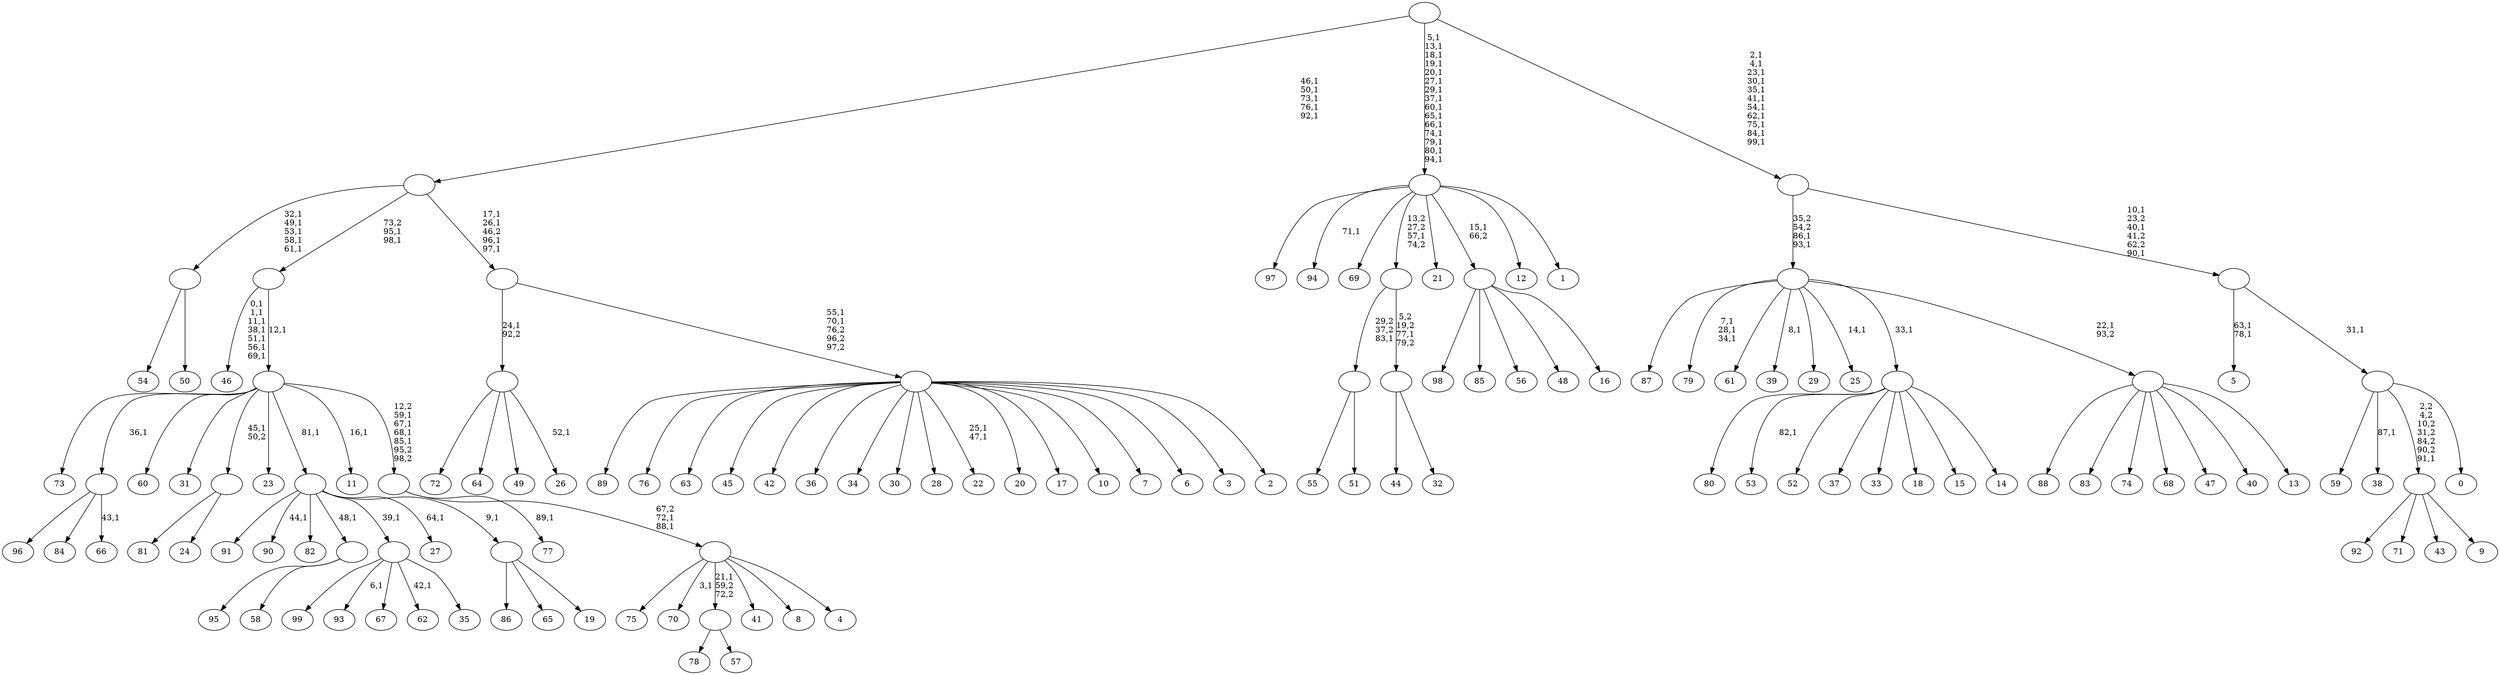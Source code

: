 digraph T {
	200 [label="99"]
	199 [label="98"]
	198 [label="97"]
	197 [label="96"]
	196 [label="95"]
	195 [label="94"]
	193 [label="93"]
	191 [label="92"]
	190 [label="91"]
	189 [label="90"]
	187 [label="89"]
	186 [label="88"]
	185 [label="87"]
	184 [label="86"]
	183 [label="85"]
	182 [label="84"]
	181 [label="83"]
	180 [label="82"]
	179 [label="81"]
	178 [label="80"]
	177 [label="79"]
	173 [label="78"]
	172 [label="77"]
	170 [label="76"]
	169 [label="75"]
	168 [label="74"]
	167 [label="73"]
	166 [label="72"]
	165 [label="71"]
	164 [label="70"]
	162 [label="69"]
	161 [label="68"]
	160 [label="67"]
	159 [label="66"]
	157 [label=""]
	156 [label="65"]
	155 [label="64"]
	154 [label="63"]
	153 [label="62"]
	151 [label="61"]
	150 [label="60"]
	149 [label="59"]
	148 [label="58"]
	147 [label=""]
	146 [label="57"]
	145 [label=""]
	144 [label="56"]
	143 [label="55"]
	142 [label="54"]
	141 [label="53"]
	139 [label="52"]
	138 [label="51"]
	137 [label=""]
	136 [label="50"]
	135 [label=""]
	130 [label="49"]
	129 [label="48"]
	128 [label="47"]
	127 [label="46"]
	119 [label="45"]
	118 [label="44"]
	117 [label="43"]
	116 [label="42"]
	115 [label="41"]
	114 [label="40"]
	113 [label="39"]
	111 [label="38"]
	109 [label="37"]
	108 [label="36"]
	107 [label="35"]
	106 [label=""]
	105 [label="34"]
	104 [label="33"]
	103 [label="32"]
	102 [label=""]
	101 [label=""]
	100 [label="31"]
	99 [label="30"]
	98 [label="29"]
	97 [label="28"]
	96 [label="27"]
	94 [label="26"]
	92 [label=""]
	91 [label="25"]
	89 [label="24"]
	88 [label=""]
	87 [label="23"]
	86 [label="22"]
	83 [label="21"]
	82 [label="20"]
	81 [label="19"]
	80 [label=""]
	79 [label=""]
	78 [label="18"]
	77 [label="17"]
	76 [label="16"]
	75 [label=""]
	74 [label="15"]
	73 [label="14"]
	72 [label=""]
	71 [label="13"]
	70 [label=""]
	69 [label=""]
	67 [label="12"]
	66 [label="11"]
	64 [label="10"]
	63 [label="9"]
	62 [label=""]
	61 [label="8"]
	60 [label="7"]
	59 [label="6"]
	58 [label="5"]
	55 [label="4"]
	54 [label=""]
	52 [label=""]
	48 [label=""]
	47 [label=""]
	45 [label="3"]
	44 [label="2"]
	43 [label=""]
	41 [label=""]
	37 [label=""]
	32 [label="1"]
	31 [label=""]
	16 [label="0"]
	15 [label=""]
	14 [label=""]
	11 [label=""]
	0 [label=""]
	157 -> 159 [label="43,1"]
	157 -> 197 [label=""]
	157 -> 182 [label=""]
	147 -> 196 [label=""]
	147 -> 148 [label=""]
	145 -> 173 [label=""]
	145 -> 146 [label=""]
	137 -> 143 [label=""]
	137 -> 138 [label=""]
	135 -> 142 [label=""]
	135 -> 136 [label=""]
	106 -> 153 [label="42,1"]
	106 -> 193 [label="6,1"]
	106 -> 200 [label=""]
	106 -> 160 [label=""]
	106 -> 107 [label=""]
	102 -> 118 [label=""]
	102 -> 103 [label=""]
	101 -> 137 [label="29,2\n37,2\n83,1"]
	101 -> 102 [label="5,2\n19,2\n77,1\n79,2"]
	92 -> 94 [label="52,1"]
	92 -> 166 [label=""]
	92 -> 155 [label=""]
	92 -> 130 [label=""]
	88 -> 179 [label=""]
	88 -> 89 [label=""]
	80 -> 184 [label=""]
	80 -> 156 [label=""]
	80 -> 81 [label=""]
	79 -> 96 [label="64,1"]
	79 -> 189 [label="44,1"]
	79 -> 190 [label=""]
	79 -> 180 [label=""]
	79 -> 147 [label="48,1"]
	79 -> 106 [label="39,1"]
	79 -> 80 [label="9,1"]
	75 -> 199 [label=""]
	75 -> 183 [label=""]
	75 -> 144 [label=""]
	75 -> 129 [label=""]
	75 -> 76 [label=""]
	72 -> 141 [label="82,1"]
	72 -> 178 [label=""]
	72 -> 139 [label=""]
	72 -> 109 [label=""]
	72 -> 104 [label=""]
	72 -> 78 [label=""]
	72 -> 74 [label=""]
	72 -> 73 [label=""]
	70 -> 186 [label=""]
	70 -> 181 [label=""]
	70 -> 168 [label=""]
	70 -> 161 [label=""]
	70 -> 128 [label=""]
	70 -> 114 [label=""]
	70 -> 71 [label=""]
	69 -> 91 [label="14,1"]
	69 -> 113 [label="8,1"]
	69 -> 177 [label="7,1\n28,1\n34,1"]
	69 -> 185 [label=""]
	69 -> 151 [label=""]
	69 -> 98 [label=""]
	69 -> 72 [label="33,1"]
	69 -> 70 [label="22,1\n93,2"]
	62 -> 191 [label=""]
	62 -> 165 [label=""]
	62 -> 117 [label=""]
	62 -> 63 [label=""]
	54 -> 164 [label="3,1"]
	54 -> 169 [label=""]
	54 -> 145 [label="21,1\n59,2\n72,2"]
	54 -> 115 [label=""]
	54 -> 61 [label=""]
	54 -> 55 [label=""]
	52 -> 54 [label="67,2\n72,1\n88,1"]
	52 -> 172 [label="89,1"]
	48 -> 52 [label="12,2\n59,1\n67,1\n68,1\n85,1\n95,2\n98,2"]
	48 -> 66 [label="16,1"]
	48 -> 167 [label=""]
	48 -> 157 [label="36,1"]
	48 -> 150 [label=""]
	48 -> 100 [label=""]
	48 -> 88 [label="45,1\n50,2"]
	48 -> 87 [label=""]
	48 -> 79 [label="81,1"]
	47 -> 127 [label="0,1\n1,1\n11,1\n38,1\n51,1\n56,1\n69,1"]
	47 -> 48 [label="12,1"]
	43 -> 86 [label="25,1\n47,1"]
	43 -> 187 [label=""]
	43 -> 170 [label=""]
	43 -> 154 [label=""]
	43 -> 119 [label=""]
	43 -> 116 [label=""]
	43 -> 108 [label=""]
	43 -> 105 [label=""]
	43 -> 99 [label=""]
	43 -> 97 [label=""]
	43 -> 82 [label=""]
	43 -> 77 [label=""]
	43 -> 64 [label=""]
	43 -> 60 [label=""]
	43 -> 59 [label=""]
	43 -> 45 [label=""]
	43 -> 44 [label=""]
	41 -> 43 [label="55,1\n70,1\n76,2\n96,2\n97,2"]
	41 -> 92 [label="24,1\n92,2"]
	37 -> 41 [label="17,1\n26,1\n46,2\n96,1\n97,1"]
	37 -> 47 [label="73,2\n95,1\n98,1"]
	37 -> 135 [label="32,1\n49,1\n53,1\n58,1\n61,1"]
	31 -> 195 [label="71,1"]
	31 -> 198 [label=""]
	31 -> 162 [label=""]
	31 -> 101 [label="13,2\n27,2\n57,1\n74,2"]
	31 -> 83 [label=""]
	31 -> 75 [label="15,1\n66,2"]
	31 -> 67 [label=""]
	31 -> 32 [label=""]
	15 -> 111 [label="87,1"]
	15 -> 149 [label=""]
	15 -> 62 [label="2,2\n4,2\n10,2\n31,2\n84,2\n90,2\n91,1"]
	15 -> 16 [label=""]
	14 -> 58 [label="63,1\n78,1"]
	14 -> 15 [label="31,1"]
	11 -> 14 [label="10,1\n23,2\n40,1\n41,2\n62,2\n90,1"]
	11 -> 69 [label="35,2\n54,2\n86,1\n93,1"]
	0 -> 11 [label="2,1\n4,1\n23,1\n30,1\n35,1\n41,1\n54,1\n62,1\n75,1\n84,1\n99,1"]
	0 -> 31 [label="5,1\n13,1\n18,1\n19,1\n20,1\n27,1\n29,1\n37,1\n60,1\n65,1\n66,1\n74,1\n79,1\n80,1\n94,1"]
	0 -> 37 [label="46,1\n50,1\n73,1\n76,1\n92,1"]
}
